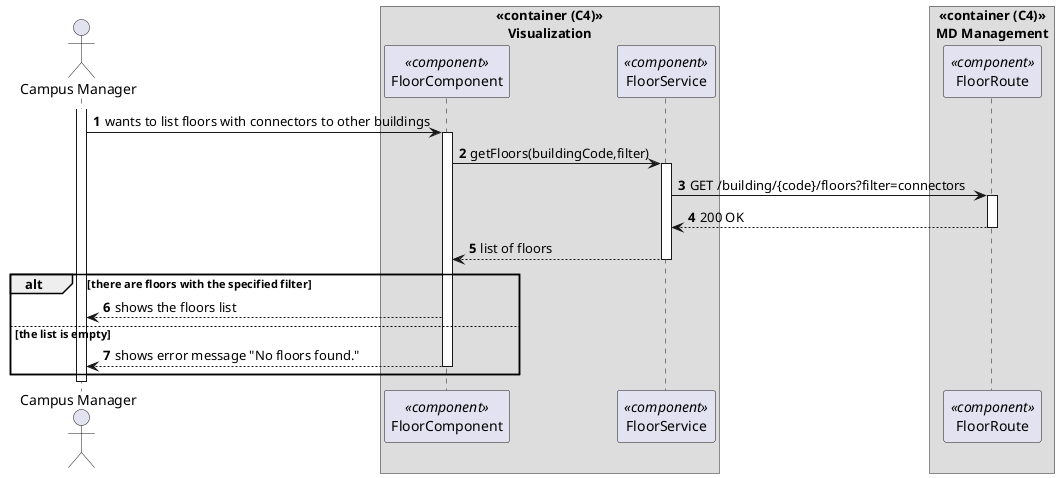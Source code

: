 @startuml process-view
autonumber
skinparam DefaultTextAlignment<<center>> center

actor CM as "Campus Manager"

box "«container (C4)»\nVisualization" <<center>>
  participant C as "FloorComponent" <<component>>
  participant SVC as "FloorService" <<component>>
end box

box "«container (C4)»\n MD Management " <<center>>
  participant ROUTE as "FloorRoute" <<component>>
end box

activate CM

CM -> C : wants to list floors with connectors to other buildings
activate C

C -> SVC : getFloors(buildingCode,filter)
activate SVC

SVC -> ROUTE : GET /building/{code}/floors?filter=connectors
activate ROUTE

SVC <-- ROUTE : 200 OK
deactivate ROUTE

C <-- SVC : list of floors
deactivate SVC

alt there are floors with the specified filter
  CM <-- C : shows the floors list
else the list is empty
  CM <-- C : shows error message "No floors found."
  deactivate C
end

deactivate CM

@enduml
